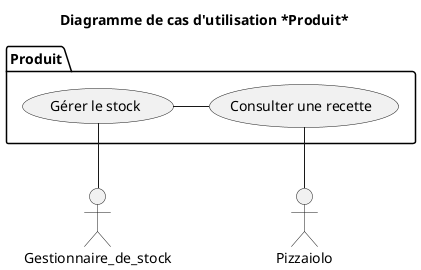 @startuml 03_produit
title Diagramme de cas d'utilisation *Produit*

actor Gestionnaire_de_stock as GESTSTOCK
actor Pizzaiolo as PZLO

package Produit{

    (Gérer le stock) as STOCK
    (Consulter une recette) as RECIPE
}

STOCK - RECIPE
GESTSTOCK -u- STOCK
RECIPE -- PZLO

@enduml